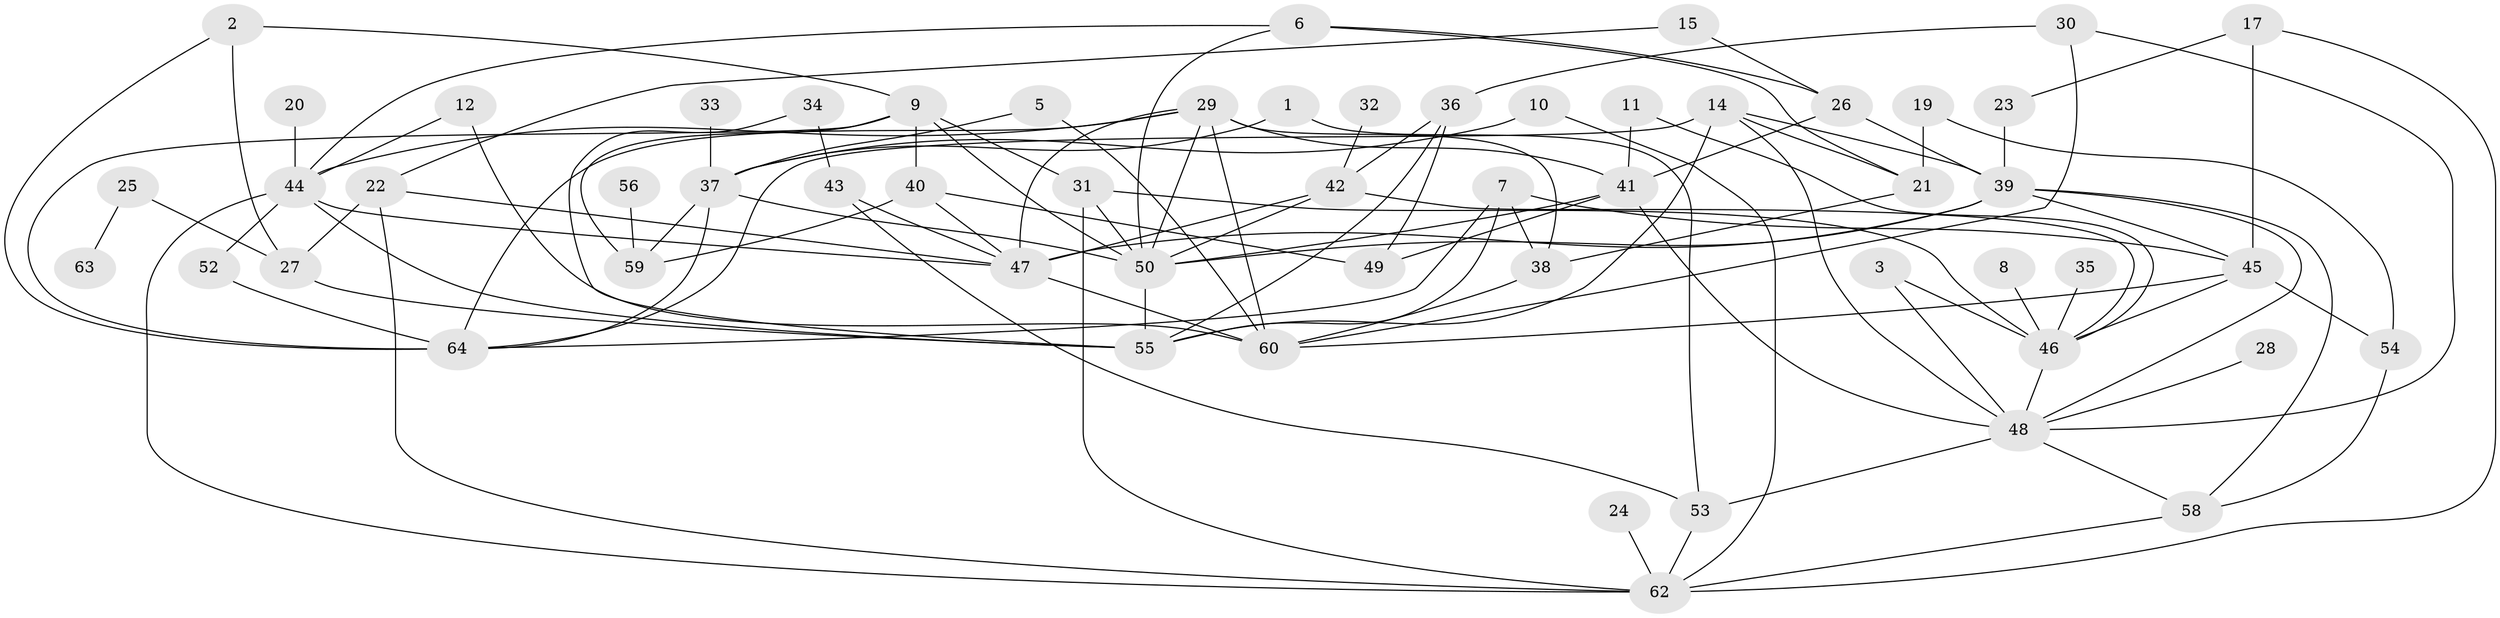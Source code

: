// original degree distribution, {3: 0.2125984251968504, 4: 0.2047244094488189, 9: 0.007874015748031496, 2: 0.28346456692913385, 5: 0.08661417322834646, 0: 0.047244094488188976, 7: 0.015748031496062992, 1: 0.13385826771653545, 6: 0.007874015748031496}
// Generated by graph-tools (version 1.1) at 2025/49/03/09/25 03:49:08]
// undirected, 57 vertices, 112 edges
graph export_dot {
graph [start="1"]
  node [color=gray90,style=filled];
  1;
  2;
  3;
  5;
  6;
  7;
  8;
  9;
  10;
  11;
  12;
  14;
  15;
  17;
  19;
  20;
  21;
  22;
  23;
  24;
  25;
  26;
  27;
  28;
  29;
  30;
  31;
  32;
  33;
  34;
  35;
  36;
  37;
  38;
  39;
  40;
  41;
  42;
  43;
  44;
  45;
  46;
  47;
  48;
  49;
  50;
  52;
  53;
  54;
  55;
  56;
  58;
  59;
  60;
  62;
  63;
  64;
  1 -- 37 [weight=1.0];
  1 -- 53 [weight=1.0];
  2 -- 9 [weight=1.0];
  2 -- 27 [weight=1.0];
  2 -- 64 [weight=1.0];
  3 -- 46 [weight=1.0];
  3 -- 48 [weight=1.0];
  5 -- 37 [weight=1.0];
  5 -- 60 [weight=1.0];
  6 -- 21 [weight=1.0];
  6 -- 26 [weight=1.0];
  6 -- 44 [weight=1.0];
  6 -- 50 [weight=1.0];
  7 -- 38 [weight=1.0];
  7 -- 45 [weight=1.0];
  7 -- 55 [weight=1.0];
  7 -- 64 [weight=1.0];
  8 -- 46 [weight=1.0];
  9 -- 31 [weight=1.0];
  9 -- 40 [weight=1.0];
  9 -- 50 [weight=1.0];
  9 -- 59 [weight=1.0];
  9 -- 64 [weight=1.0];
  10 -- 37 [weight=1.0];
  10 -- 62 [weight=1.0];
  11 -- 41 [weight=1.0];
  11 -- 46 [weight=1.0];
  12 -- 44 [weight=1.0];
  12 -- 60 [weight=1.0];
  14 -- 21 [weight=1.0];
  14 -- 39 [weight=1.0];
  14 -- 48 [weight=1.0];
  14 -- 55 [weight=1.0];
  14 -- 64 [weight=1.0];
  15 -- 22 [weight=1.0];
  15 -- 26 [weight=1.0];
  17 -- 23 [weight=1.0];
  17 -- 45 [weight=1.0];
  17 -- 62 [weight=1.0];
  19 -- 21 [weight=1.0];
  19 -- 54 [weight=1.0];
  20 -- 44 [weight=1.0];
  21 -- 38 [weight=1.0];
  22 -- 27 [weight=1.0];
  22 -- 47 [weight=1.0];
  22 -- 62 [weight=1.0];
  23 -- 39 [weight=1.0];
  24 -- 62 [weight=1.0];
  25 -- 27 [weight=1.0];
  25 -- 63 [weight=1.0];
  26 -- 39 [weight=1.0];
  26 -- 41 [weight=1.0];
  27 -- 55 [weight=1.0];
  28 -- 48 [weight=1.0];
  29 -- 38 [weight=1.0];
  29 -- 41 [weight=1.0];
  29 -- 44 [weight=1.0];
  29 -- 47 [weight=1.0];
  29 -- 50 [weight=1.0];
  29 -- 60 [weight=1.0];
  29 -- 64 [weight=2.0];
  30 -- 36 [weight=1.0];
  30 -- 48 [weight=1.0];
  30 -- 60 [weight=1.0];
  31 -- 46 [weight=1.0];
  31 -- 50 [weight=1.0];
  31 -- 62 [weight=1.0];
  32 -- 42 [weight=1.0];
  33 -- 37 [weight=1.0];
  34 -- 43 [weight=1.0];
  34 -- 55 [weight=1.0];
  35 -- 46 [weight=1.0];
  36 -- 42 [weight=1.0];
  36 -- 49 [weight=1.0];
  36 -- 55 [weight=1.0];
  37 -- 50 [weight=1.0];
  37 -- 59 [weight=1.0];
  37 -- 64 [weight=1.0];
  38 -- 60 [weight=1.0];
  39 -- 45 [weight=1.0];
  39 -- 47 [weight=1.0];
  39 -- 48 [weight=1.0];
  39 -- 50 [weight=1.0];
  39 -- 58 [weight=1.0];
  40 -- 47 [weight=1.0];
  40 -- 49 [weight=1.0];
  40 -- 59 [weight=1.0];
  41 -- 48 [weight=1.0];
  41 -- 49 [weight=1.0];
  41 -- 50 [weight=1.0];
  42 -- 46 [weight=1.0];
  42 -- 47 [weight=1.0];
  42 -- 50 [weight=1.0];
  43 -- 47 [weight=1.0];
  43 -- 53 [weight=1.0];
  44 -- 47 [weight=1.0];
  44 -- 52 [weight=1.0];
  44 -- 55 [weight=1.0];
  44 -- 62 [weight=1.0];
  45 -- 46 [weight=1.0];
  45 -- 54 [weight=1.0];
  45 -- 60 [weight=1.0];
  46 -- 48 [weight=1.0];
  47 -- 60 [weight=1.0];
  48 -- 53 [weight=2.0];
  48 -- 58 [weight=1.0];
  50 -- 55 [weight=1.0];
  52 -- 64 [weight=1.0];
  53 -- 62 [weight=1.0];
  54 -- 58 [weight=1.0];
  56 -- 59 [weight=1.0];
  58 -- 62 [weight=1.0];
}
